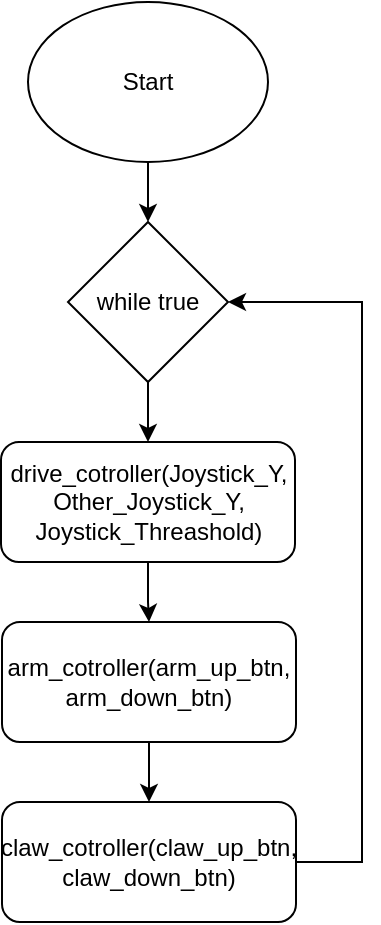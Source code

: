 <mxfile version="12.1.3" type="device" pages="1"><diagram id="uqJ2UVQqUcbtr0XJmy_t" name="Page-1"><mxGraphModel dx="720" dy="450" grid="1" gridSize="10" guides="1" tooltips="1" connect="1" arrows="1" fold="1" page="1" pageScale="1" pageWidth="827" pageHeight="1169" math="0" shadow="0"><root><mxCell id="0"/><mxCell id="1" parent="0"/><mxCell id="o4Upjpq3nERosRHa3LnX-3" value="" style="edgeStyle=orthogonalEdgeStyle;rounded=0;orthogonalLoop=1;jettySize=auto;html=1;" edge="1" parent="1" source="o4Upjpq3nERosRHa3LnX-1" target="o4Upjpq3nERosRHa3LnX-2"><mxGeometry relative="1" as="geometry"/></mxCell><mxCell id="o4Upjpq3nERosRHa3LnX-1" value="&lt;div&gt;Start&lt;/div&gt;" style="ellipse;whiteSpace=wrap;html=1;" vertex="1" parent="1"><mxGeometry x="353" y="50" width="120" height="80" as="geometry"/></mxCell><mxCell id="o4Upjpq3nERosRHa3LnX-5" value="" style="edgeStyle=orthogonalEdgeStyle;rounded=0;orthogonalLoop=1;jettySize=auto;html=1;" edge="1" parent="1" source="o4Upjpq3nERosRHa3LnX-2" target="o4Upjpq3nERosRHa3LnX-4"><mxGeometry relative="1" as="geometry"/></mxCell><mxCell id="o4Upjpq3nERosRHa3LnX-2" value="&lt;div&gt;while true&lt;/div&gt;" style="rhombus;whiteSpace=wrap;html=1;" vertex="1" parent="1"><mxGeometry x="373" y="160" width="80" height="80" as="geometry"/></mxCell><mxCell id="o4Upjpq3nERosRHa3LnX-7" value="" style="edgeStyle=orthogonalEdgeStyle;rounded=0;orthogonalLoop=1;jettySize=auto;html=1;" edge="1" parent="1" source="o4Upjpq3nERosRHa3LnX-4" target="o4Upjpq3nERosRHa3LnX-6"><mxGeometry relative="1" as="geometry"/></mxCell><mxCell id="o4Upjpq3nERosRHa3LnX-4" value="drive_cotroller(Joystick_Y, Other_Joystick_Y, Joystick_Threashold)" style="rounded=1;whiteSpace=wrap;html=1;" vertex="1" parent="1"><mxGeometry x="339.5" y="270" width="147" height="60" as="geometry"/></mxCell><mxCell id="o4Upjpq3nERosRHa3LnX-9" value="" style="edgeStyle=orthogonalEdgeStyle;rounded=0;orthogonalLoop=1;jettySize=auto;html=1;" edge="1" parent="1" source="o4Upjpq3nERosRHa3LnX-6" target="o4Upjpq3nERosRHa3LnX-8"><mxGeometry relative="1" as="geometry"/></mxCell><mxCell id="o4Upjpq3nERosRHa3LnX-6" value="arm_cotroller(arm_up_btn, arm_down_btn)" style="rounded=1;whiteSpace=wrap;html=1;" vertex="1" parent="1"><mxGeometry x="340" y="360" width="147" height="60" as="geometry"/></mxCell><mxCell id="o4Upjpq3nERosRHa3LnX-11" value="" style="edgeStyle=orthogonalEdgeStyle;rounded=0;orthogonalLoop=1;jettySize=auto;html=1;entryX=1;entryY=0.5;entryDx=0;entryDy=0;" edge="1" parent="1" source="o4Upjpq3nERosRHa3LnX-8" target="o4Upjpq3nERosRHa3LnX-2"><mxGeometry relative="1" as="geometry"><mxPoint x="530" y="290" as="targetPoint"/><Array as="points"><mxPoint x="520" y="480"/><mxPoint x="520" y="200"/></Array></mxGeometry></mxCell><mxCell id="o4Upjpq3nERosRHa3LnX-8" value="claw_cotroller(claw_up_btn, claw_down_btn)" style="rounded=1;whiteSpace=wrap;html=1;" vertex="1" parent="1"><mxGeometry x="340" y="450" width="147" height="60" as="geometry"/></mxCell></root></mxGraphModel></diagram></mxfile>